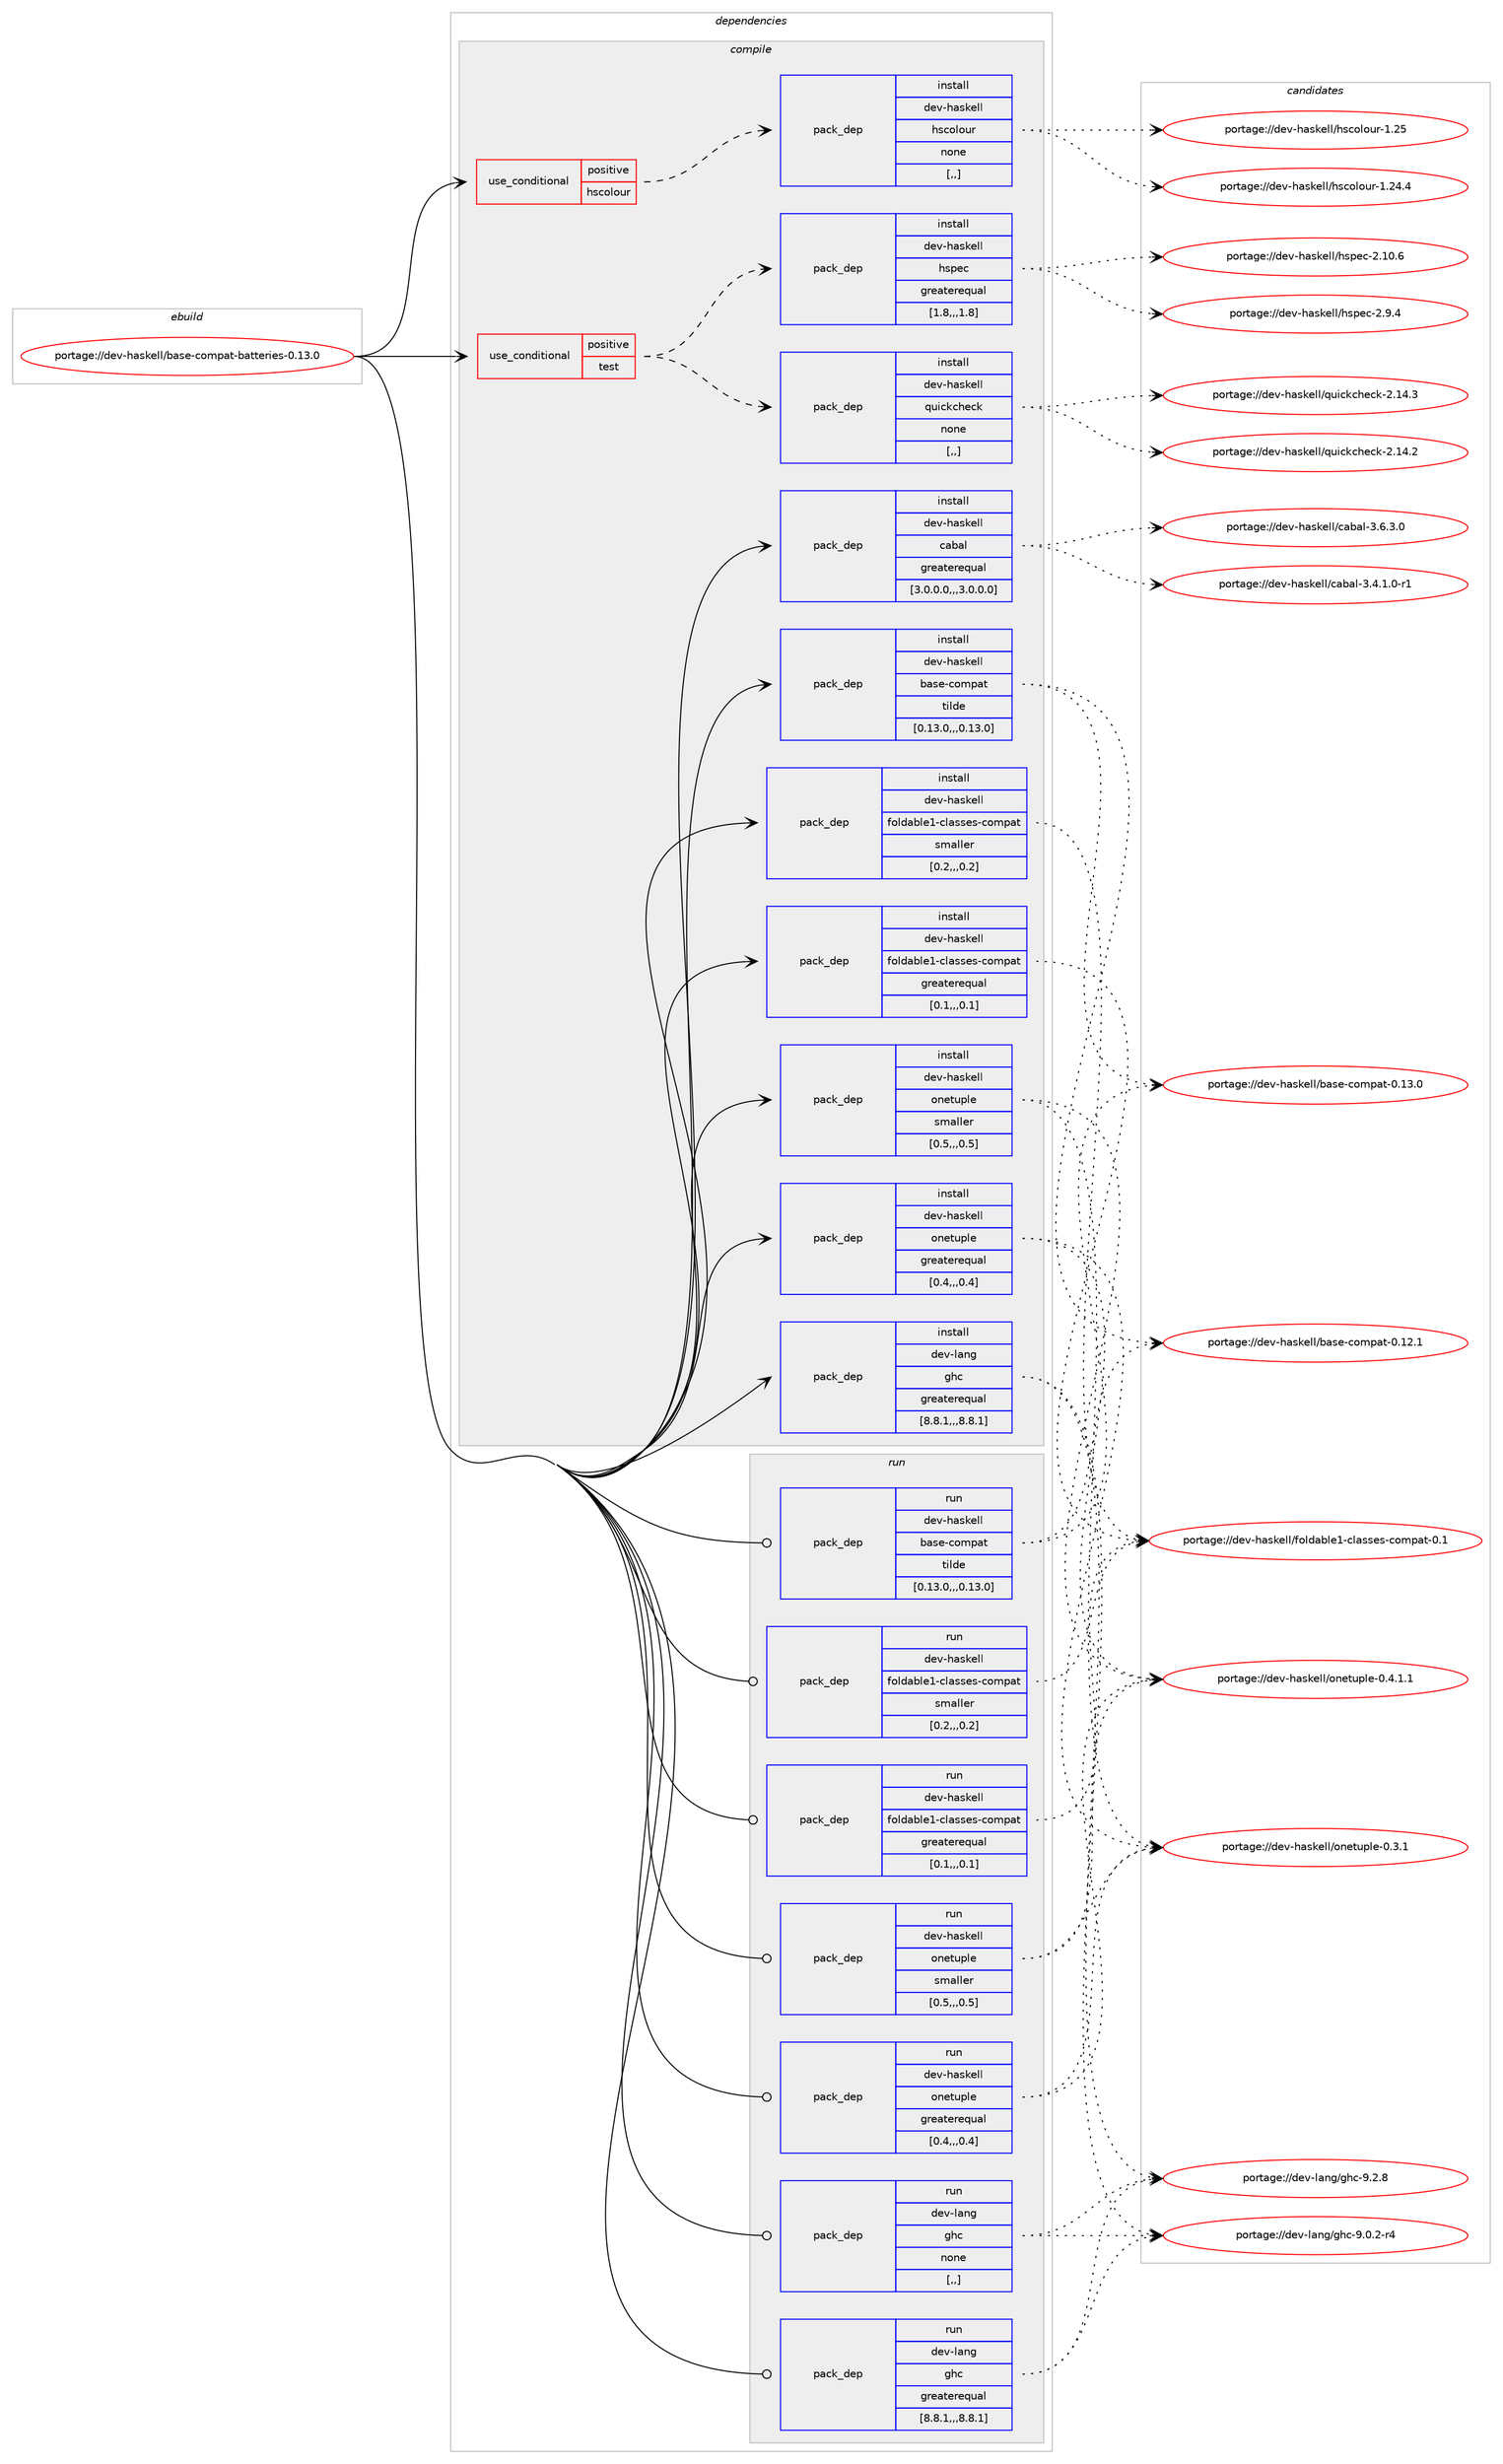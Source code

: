 digraph prolog {

# *************
# Graph options
# *************

newrank=true;
concentrate=true;
compound=true;
graph [rankdir=LR,fontname=Helvetica,fontsize=10,ranksep=1.5];#, ranksep=2.5, nodesep=0.2];
edge  [arrowhead=vee];
node  [fontname=Helvetica,fontsize=10];

# **********
# The ebuild
# **********

subgraph cluster_leftcol {
color=gray;
label=<<i>ebuild</i>>;
id [label="portage://dev-haskell/base-compat-batteries-0.13.0", color=red, width=4, href="../dev-haskell/base-compat-batteries-0.13.0.svg"];
}

# ****************
# The dependencies
# ****************

subgraph cluster_midcol {
color=gray;
label=<<i>dependencies</i>>;
subgraph cluster_compile {
fillcolor="#eeeeee";
style=filled;
label=<<i>compile</i>>;
subgraph cond20094 {
dependency77256 [label=<<TABLE BORDER="0" CELLBORDER="1" CELLSPACING="0" CELLPADDING="4"><TR><TD ROWSPAN="3" CELLPADDING="10">use_conditional</TD></TR><TR><TD>positive</TD></TR><TR><TD>hscolour</TD></TR></TABLE>>, shape=none, color=red];
subgraph pack56196 {
dependency77257 [label=<<TABLE BORDER="0" CELLBORDER="1" CELLSPACING="0" CELLPADDING="4" WIDTH="220"><TR><TD ROWSPAN="6" CELLPADDING="30">pack_dep</TD></TR><TR><TD WIDTH="110">install</TD></TR><TR><TD>dev-haskell</TD></TR><TR><TD>hscolour</TD></TR><TR><TD>none</TD></TR><TR><TD>[,,]</TD></TR></TABLE>>, shape=none, color=blue];
}
dependency77256:e -> dependency77257:w [weight=20,style="dashed",arrowhead="vee"];
}
id:e -> dependency77256:w [weight=20,style="solid",arrowhead="vee"];
subgraph cond20095 {
dependency77258 [label=<<TABLE BORDER="0" CELLBORDER="1" CELLSPACING="0" CELLPADDING="4"><TR><TD ROWSPAN="3" CELLPADDING="10">use_conditional</TD></TR><TR><TD>positive</TD></TR><TR><TD>test</TD></TR></TABLE>>, shape=none, color=red];
subgraph pack56197 {
dependency77259 [label=<<TABLE BORDER="0" CELLBORDER="1" CELLSPACING="0" CELLPADDING="4" WIDTH="220"><TR><TD ROWSPAN="6" CELLPADDING="30">pack_dep</TD></TR><TR><TD WIDTH="110">install</TD></TR><TR><TD>dev-haskell</TD></TR><TR><TD>hspec</TD></TR><TR><TD>greaterequal</TD></TR><TR><TD>[1.8,,,1.8]</TD></TR></TABLE>>, shape=none, color=blue];
}
dependency77258:e -> dependency77259:w [weight=20,style="dashed",arrowhead="vee"];
subgraph pack56198 {
dependency77260 [label=<<TABLE BORDER="0" CELLBORDER="1" CELLSPACING="0" CELLPADDING="4" WIDTH="220"><TR><TD ROWSPAN="6" CELLPADDING="30">pack_dep</TD></TR><TR><TD WIDTH="110">install</TD></TR><TR><TD>dev-haskell</TD></TR><TR><TD>quickcheck</TD></TR><TR><TD>none</TD></TR><TR><TD>[,,]</TD></TR></TABLE>>, shape=none, color=blue];
}
dependency77258:e -> dependency77260:w [weight=20,style="dashed",arrowhead="vee"];
}
id:e -> dependency77258:w [weight=20,style="solid",arrowhead="vee"];
subgraph pack56199 {
dependency77261 [label=<<TABLE BORDER="0" CELLBORDER="1" CELLSPACING="0" CELLPADDING="4" WIDTH="220"><TR><TD ROWSPAN="6" CELLPADDING="30">pack_dep</TD></TR><TR><TD WIDTH="110">install</TD></TR><TR><TD>dev-haskell</TD></TR><TR><TD>base-compat</TD></TR><TR><TD>tilde</TD></TR><TR><TD>[0.13.0,,,0.13.0]</TD></TR></TABLE>>, shape=none, color=blue];
}
id:e -> dependency77261:w [weight=20,style="solid",arrowhead="vee"];
subgraph pack56200 {
dependency77262 [label=<<TABLE BORDER="0" CELLBORDER="1" CELLSPACING="0" CELLPADDING="4" WIDTH="220"><TR><TD ROWSPAN="6" CELLPADDING="30">pack_dep</TD></TR><TR><TD WIDTH="110">install</TD></TR><TR><TD>dev-haskell</TD></TR><TR><TD>cabal</TD></TR><TR><TD>greaterequal</TD></TR><TR><TD>[3.0.0.0,,,3.0.0.0]</TD></TR></TABLE>>, shape=none, color=blue];
}
id:e -> dependency77262:w [weight=20,style="solid",arrowhead="vee"];
subgraph pack56201 {
dependency77263 [label=<<TABLE BORDER="0" CELLBORDER="1" CELLSPACING="0" CELLPADDING="4" WIDTH="220"><TR><TD ROWSPAN="6" CELLPADDING="30">pack_dep</TD></TR><TR><TD WIDTH="110">install</TD></TR><TR><TD>dev-haskell</TD></TR><TR><TD>foldable1-classes-compat</TD></TR><TR><TD>greaterequal</TD></TR><TR><TD>[0.1,,,0.1]</TD></TR></TABLE>>, shape=none, color=blue];
}
id:e -> dependency77263:w [weight=20,style="solid",arrowhead="vee"];
subgraph pack56202 {
dependency77264 [label=<<TABLE BORDER="0" CELLBORDER="1" CELLSPACING="0" CELLPADDING="4" WIDTH="220"><TR><TD ROWSPAN="6" CELLPADDING="30">pack_dep</TD></TR><TR><TD WIDTH="110">install</TD></TR><TR><TD>dev-haskell</TD></TR><TR><TD>foldable1-classes-compat</TD></TR><TR><TD>smaller</TD></TR><TR><TD>[0.2,,,0.2]</TD></TR></TABLE>>, shape=none, color=blue];
}
id:e -> dependency77264:w [weight=20,style="solid",arrowhead="vee"];
subgraph pack56203 {
dependency77265 [label=<<TABLE BORDER="0" CELLBORDER="1" CELLSPACING="0" CELLPADDING="4" WIDTH="220"><TR><TD ROWSPAN="6" CELLPADDING="30">pack_dep</TD></TR><TR><TD WIDTH="110">install</TD></TR><TR><TD>dev-haskell</TD></TR><TR><TD>onetuple</TD></TR><TR><TD>greaterequal</TD></TR><TR><TD>[0.4,,,0.4]</TD></TR></TABLE>>, shape=none, color=blue];
}
id:e -> dependency77265:w [weight=20,style="solid",arrowhead="vee"];
subgraph pack56204 {
dependency77266 [label=<<TABLE BORDER="0" CELLBORDER="1" CELLSPACING="0" CELLPADDING="4" WIDTH="220"><TR><TD ROWSPAN="6" CELLPADDING="30">pack_dep</TD></TR><TR><TD WIDTH="110">install</TD></TR><TR><TD>dev-haskell</TD></TR><TR><TD>onetuple</TD></TR><TR><TD>smaller</TD></TR><TR><TD>[0.5,,,0.5]</TD></TR></TABLE>>, shape=none, color=blue];
}
id:e -> dependency77266:w [weight=20,style="solid",arrowhead="vee"];
subgraph pack56205 {
dependency77267 [label=<<TABLE BORDER="0" CELLBORDER="1" CELLSPACING="0" CELLPADDING="4" WIDTH="220"><TR><TD ROWSPAN="6" CELLPADDING="30">pack_dep</TD></TR><TR><TD WIDTH="110">install</TD></TR><TR><TD>dev-lang</TD></TR><TR><TD>ghc</TD></TR><TR><TD>greaterequal</TD></TR><TR><TD>[8.8.1,,,8.8.1]</TD></TR></TABLE>>, shape=none, color=blue];
}
id:e -> dependency77267:w [weight=20,style="solid",arrowhead="vee"];
}
subgraph cluster_compileandrun {
fillcolor="#eeeeee";
style=filled;
label=<<i>compile and run</i>>;
}
subgraph cluster_run {
fillcolor="#eeeeee";
style=filled;
label=<<i>run</i>>;
subgraph pack56206 {
dependency77268 [label=<<TABLE BORDER="0" CELLBORDER="1" CELLSPACING="0" CELLPADDING="4" WIDTH="220"><TR><TD ROWSPAN="6" CELLPADDING="30">pack_dep</TD></TR><TR><TD WIDTH="110">run</TD></TR><TR><TD>dev-haskell</TD></TR><TR><TD>base-compat</TD></TR><TR><TD>tilde</TD></TR><TR><TD>[0.13.0,,,0.13.0]</TD></TR></TABLE>>, shape=none, color=blue];
}
id:e -> dependency77268:w [weight=20,style="solid",arrowhead="odot"];
subgraph pack56207 {
dependency77269 [label=<<TABLE BORDER="0" CELLBORDER="1" CELLSPACING="0" CELLPADDING="4" WIDTH="220"><TR><TD ROWSPAN="6" CELLPADDING="30">pack_dep</TD></TR><TR><TD WIDTH="110">run</TD></TR><TR><TD>dev-haskell</TD></TR><TR><TD>foldable1-classes-compat</TD></TR><TR><TD>greaterequal</TD></TR><TR><TD>[0.1,,,0.1]</TD></TR></TABLE>>, shape=none, color=blue];
}
id:e -> dependency77269:w [weight=20,style="solid",arrowhead="odot"];
subgraph pack56208 {
dependency77270 [label=<<TABLE BORDER="0" CELLBORDER="1" CELLSPACING="0" CELLPADDING="4" WIDTH="220"><TR><TD ROWSPAN="6" CELLPADDING="30">pack_dep</TD></TR><TR><TD WIDTH="110">run</TD></TR><TR><TD>dev-haskell</TD></TR><TR><TD>foldable1-classes-compat</TD></TR><TR><TD>smaller</TD></TR><TR><TD>[0.2,,,0.2]</TD></TR></TABLE>>, shape=none, color=blue];
}
id:e -> dependency77270:w [weight=20,style="solid",arrowhead="odot"];
subgraph pack56209 {
dependency77271 [label=<<TABLE BORDER="0" CELLBORDER="1" CELLSPACING="0" CELLPADDING="4" WIDTH="220"><TR><TD ROWSPAN="6" CELLPADDING="30">pack_dep</TD></TR><TR><TD WIDTH="110">run</TD></TR><TR><TD>dev-haskell</TD></TR><TR><TD>onetuple</TD></TR><TR><TD>greaterequal</TD></TR><TR><TD>[0.4,,,0.4]</TD></TR></TABLE>>, shape=none, color=blue];
}
id:e -> dependency77271:w [weight=20,style="solid",arrowhead="odot"];
subgraph pack56210 {
dependency77272 [label=<<TABLE BORDER="0" CELLBORDER="1" CELLSPACING="0" CELLPADDING="4" WIDTH="220"><TR><TD ROWSPAN="6" CELLPADDING="30">pack_dep</TD></TR><TR><TD WIDTH="110">run</TD></TR><TR><TD>dev-haskell</TD></TR><TR><TD>onetuple</TD></TR><TR><TD>smaller</TD></TR><TR><TD>[0.5,,,0.5]</TD></TR></TABLE>>, shape=none, color=blue];
}
id:e -> dependency77272:w [weight=20,style="solid",arrowhead="odot"];
subgraph pack56211 {
dependency77273 [label=<<TABLE BORDER="0" CELLBORDER="1" CELLSPACING="0" CELLPADDING="4" WIDTH="220"><TR><TD ROWSPAN="6" CELLPADDING="30">pack_dep</TD></TR><TR><TD WIDTH="110">run</TD></TR><TR><TD>dev-lang</TD></TR><TR><TD>ghc</TD></TR><TR><TD>greaterequal</TD></TR><TR><TD>[8.8.1,,,8.8.1]</TD></TR></TABLE>>, shape=none, color=blue];
}
id:e -> dependency77273:w [weight=20,style="solid",arrowhead="odot"];
subgraph pack56212 {
dependency77274 [label=<<TABLE BORDER="0" CELLBORDER="1" CELLSPACING="0" CELLPADDING="4" WIDTH="220"><TR><TD ROWSPAN="6" CELLPADDING="30">pack_dep</TD></TR><TR><TD WIDTH="110">run</TD></TR><TR><TD>dev-lang</TD></TR><TR><TD>ghc</TD></TR><TR><TD>none</TD></TR><TR><TD>[,,]</TD></TR></TABLE>>, shape=none, color=blue];
}
id:e -> dependency77274:w [weight=20,style="solid",arrowhead="odot"];
}
}

# **************
# The candidates
# **************

subgraph cluster_choices {
rank=same;
color=gray;
label=<<i>candidates</i>>;

subgraph choice56196 {
color=black;
nodesep=1;
choice100101118451049711510710110810847104115991111081111171144549465053 [label="portage://dev-haskell/hscolour-1.25", color=red, width=4,href="../dev-haskell/hscolour-1.25.svg"];
choice1001011184510497115107101108108471041159911110811111711445494650524652 [label="portage://dev-haskell/hscolour-1.24.4", color=red, width=4,href="../dev-haskell/hscolour-1.24.4.svg"];
dependency77257:e -> choice100101118451049711510710110810847104115991111081111171144549465053:w [style=dotted,weight="100"];
dependency77257:e -> choice1001011184510497115107101108108471041159911110811111711445494650524652:w [style=dotted,weight="100"];
}
subgraph choice56197 {
color=black;
nodesep=1;
choice1001011184510497115107101108108471041151121019945504649484654 [label="portage://dev-haskell/hspec-2.10.6", color=red, width=4,href="../dev-haskell/hspec-2.10.6.svg"];
choice10010111845104971151071011081084710411511210199455046574652 [label="portage://dev-haskell/hspec-2.9.4", color=red, width=4,href="../dev-haskell/hspec-2.9.4.svg"];
dependency77259:e -> choice1001011184510497115107101108108471041151121019945504649484654:w [style=dotted,weight="100"];
dependency77259:e -> choice10010111845104971151071011081084710411511210199455046574652:w [style=dotted,weight="100"];
}
subgraph choice56198 {
color=black;
nodesep=1;
choice10010111845104971151071011081084711311710599107991041019910745504649524651 [label="portage://dev-haskell/quickcheck-2.14.3", color=red, width=4,href="../dev-haskell/quickcheck-2.14.3.svg"];
choice10010111845104971151071011081084711311710599107991041019910745504649524650 [label="portage://dev-haskell/quickcheck-2.14.2", color=red, width=4,href="../dev-haskell/quickcheck-2.14.2.svg"];
dependency77260:e -> choice10010111845104971151071011081084711311710599107991041019910745504649524651:w [style=dotted,weight="100"];
dependency77260:e -> choice10010111845104971151071011081084711311710599107991041019910745504649524650:w [style=dotted,weight="100"];
}
subgraph choice56199 {
color=black;
nodesep=1;
choice100101118451049711510710110810847989711510145991111091129711645484649514648 [label="portage://dev-haskell/base-compat-0.13.0", color=red, width=4,href="../dev-haskell/base-compat-0.13.0.svg"];
choice100101118451049711510710110810847989711510145991111091129711645484649504649 [label="portage://dev-haskell/base-compat-0.12.1", color=red, width=4,href="../dev-haskell/base-compat-0.12.1.svg"];
dependency77261:e -> choice100101118451049711510710110810847989711510145991111091129711645484649514648:w [style=dotted,weight="100"];
dependency77261:e -> choice100101118451049711510710110810847989711510145991111091129711645484649504649:w [style=dotted,weight="100"];
}
subgraph choice56200 {
color=black;
nodesep=1;
choice100101118451049711510710110810847999798971084551465446514648 [label="portage://dev-haskell/cabal-3.6.3.0", color=red, width=4,href="../dev-haskell/cabal-3.6.3.0.svg"];
choice1001011184510497115107101108108479997989710845514652464946484511449 [label="portage://dev-haskell/cabal-3.4.1.0-r1", color=red, width=4,href="../dev-haskell/cabal-3.4.1.0-r1.svg"];
dependency77262:e -> choice100101118451049711510710110810847999798971084551465446514648:w [style=dotted,weight="100"];
dependency77262:e -> choice1001011184510497115107101108108479997989710845514652464946484511449:w [style=dotted,weight="100"];
}
subgraph choice56201 {
color=black;
nodesep=1;
choice10010111845104971151071011081084710211110810097981081014945991089711511510111545991111091129711645484649 [label="portage://dev-haskell/foldable1-classes-compat-0.1", color=red, width=4,href="../dev-haskell/foldable1-classes-compat-0.1.svg"];
dependency77263:e -> choice10010111845104971151071011081084710211110810097981081014945991089711511510111545991111091129711645484649:w [style=dotted,weight="100"];
}
subgraph choice56202 {
color=black;
nodesep=1;
choice10010111845104971151071011081084710211110810097981081014945991089711511510111545991111091129711645484649 [label="portage://dev-haskell/foldable1-classes-compat-0.1", color=red, width=4,href="../dev-haskell/foldable1-classes-compat-0.1.svg"];
dependency77264:e -> choice10010111845104971151071011081084710211110810097981081014945991089711511510111545991111091129711645484649:w [style=dotted,weight="100"];
}
subgraph choice56203 {
color=black;
nodesep=1;
choice1001011184510497115107101108108471111101011161171121081014548465246494649 [label="portage://dev-haskell/onetuple-0.4.1.1", color=red, width=4,href="../dev-haskell/onetuple-0.4.1.1.svg"];
choice100101118451049711510710110810847111110101116117112108101454846514649 [label="portage://dev-haskell/onetuple-0.3.1", color=red, width=4,href="../dev-haskell/onetuple-0.3.1.svg"];
dependency77265:e -> choice1001011184510497115107101108108471111101011161171121081014548465246494649:w [style=dotted,weight="100"];
dependency77265:e -> choice100101118451049711510710110810847111110101116117112108101454846514649:w [style=dotted,weight="100"];
}
subgraph choice56204 {
color=black;
nodesep=1;
choice1001011184510497115107101108108471111101011161171121081014548465246494649 [label="portage://dev-haskell/onetuple-0.4.1.1", color=red, width=4,href="../dev-haskell/onetuple-0.4.1.1.svg"];
choice100101118451049711510710110810847111110101116117112108101454846514649 [label="portage://dev-haskell/onetuple-0.3.1", color=red, width=4,href="../dev-haskell/onetuple-0.3.1.svg"];
dependency77266:e -> choice1001011184510497115107101108108471111101011161171121081014548465246494649:w [style=dotted,weight="100"];
dependency77266:e -> choice100101118451049711510710110810847111110101116117112108101454846514649:w [style=dotted,weight="100"];
}
subgraph choice56205 {
color=black;
nodesep=1;
choice10010111845108971101034710310499455746504656 [label="portage://dev-lang/ghc-9.2.8", color=red, width=4,href="../dev-lang/ghc-9.2.8.svg"];
choice100101118451089711010347103104994557464846504511452 [label="portage://dev-lang/ghc-9.0.2-r4", color=red, width=4,href="../dev-lang/ghc-9.0.2-r4.svg"];
dependency77267:e -> choice10010111845108971101034710310499455746504656:w [style=dotted,weight="100"];
dependency77267:e -> choice100101118451089711010347103104994557464846504511452:w [style=dotted,weight="100"];
}
subgraph choice56206 {
color=black;
nodesep=1;
choice100101118451049711510710110810847989711510145991111091129711645484649514648 [label="portage://dev-haskell/base-compat-0.13.0", color=red, width=4,href="../dev-haskell/base-compat-0.13.0.svg"];
choice100101118451049711510710110810847989711510145991111091129711645484649504649 [label="portage://dev-haskell/base-compat-0.12.1", color=red, width=4,href="../dev-haskell/base-compat-0.12.1.svg"];
dependency77268:e -> choice100101118451049711510710110810847989711510145991111091129711645484649514648:w [style=dotted,weight="100"];
dependency77268:e -> choice100101118451049711510710110810847989711510145991111091129711645484649504649:w [style=dotted,weight="100"];
}
subgraph choice56207 {
color=black;
nodesep=1;
choice10010111845104971151071011081084710211110810097981081014945991089711511510111545991111091129711645484649 [label="portage://dev-haskell/foldable1-classes-compat-0.1", color=red, width=4,href="../dev-haskell/foldable1-classes-compat-0.1.svg"];
dependency77269:e -> choice10010111845104971151071011081084710211110810097981081014945991089711511510111545991111091129711645484649:w [style=dotted,weight="100"];
}
subgraph choice56208 {
color=black;
nodesep=1;
choice10010111845104971151071011081084710211110810097981081014945991089711511510111545991111091129711645484649 [label="portage://dev-haskell/foldable1-classes-compat-0.1", color=red, width=4,href="../dev-haskell/foldable1-classes-compat-0.1.svg"];
dependency77270:e -> choice10010111845104971151071011081084710211110810097981081014945991089711511510111545991111091129711645484649:w [style=dotted,weight="100"];
}
subgraph choice56209 {
color=black;
nodesep=1;
choice1001011184510497115107101108108471111101011161171121081014548465246494649 [label="portage://dev-haskell/onetuple-0.4.1.1", color=red, width=4,href="../dev-haskell/onetuple-0.4.1.1.svg"];
choice100101118451049711510710110810847111110101116117112108101454846514649 [label="portage://dev-haskell/onetuple-0.3.1", color=red, width=4,href="../dev-haskell/onetuple-0.3.1.svg"];
dependency77271:e -> choice1001011184510497115107101108108471111101011161171121081014548465246494649:w [style=dotted,weight="100"];
dependency77271:e -> choice100101118451049711510710110810847111110101116117112108101454846514649:w [style=dotted,weight="100"];
}
subgraph choice56210 {
color=black;
nodesep=1;
choice1001011184510497115107101108108471111101011161171121081014548465246494649 [label="portage://dev-haskell/onetuple-0.4.1.1", color=red, width=4,href="../dev-haskell/onetuple-0.4.1.1.svg"];
choice100101118451049711510710110810847111110101116117112108101454846514649 [label="portage://dev-haskell/onetuple-0.3.1", color=red, width=4,href="../dev-haskell/onetuple-0.3.1.svg"];
dependency77272:e -> choice1001011184510497115107101108108471111101011161171121081014548465246494649:w [style=dotted,weight="100"];
dependency77272:e -> choice100101118451049711510710110810847111110101116117112108101454846514649:w [style=dotted,weight="100"];
}
subgraph choice56211 {
color=black;
nodesep=1;
choice10010111845108971101034710310499455746504656 [label="portage://dev-lang/ghc-9.2.8", color=red, width=4,href="../dev-lang/ghc-9.2.8.svg"];
choice100101118451089711010347103104994557464846504511452 [label="portage://dev-lang/ghc-9.0.2-r4", color=red, width=4,href="../dev-lang/ghc-9.0.2-r4.svg"];
dependency77273:e -> choice10010111845108971101034710310499455746504656:w [style=dotted,weight="100"];
dependency77273:e -> choice100101118451089711010347103104994557464846504511452:w [style=dotted,weight="100"];
}
subgraph choice56212 {
color=black;
nodesep=1;
choice10010111845108971101034710310499455746504656 [label="portage://dev-lang/ghc-9.2.8", color=red, width=4,href="../dev-lang/ghc-9.2.8.svg"];
choice100101118451089711010347103104994557464846504511452 [label="portage://dev-lang/ghc-9.0.2-r4", color=red, width=4,href="../dev-lang/ghc-9.0.2-r4.svg"];
dependency77274:e -> choice10010111845108971101034710310499455746504656:w [style=dotted,weight="100"];
dependency77274:e -> choice100101118451089711010347103104994557464846504511452:w [style=dotted,weight="100"];
}
}

}
